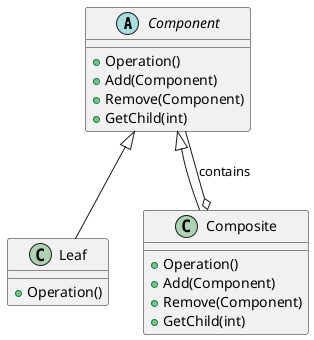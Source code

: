 @startuml
!define RECTANGLE class
!define ABSTRACT abstract
!define DATABASE database
!define ACTOR actor

skinparam class {
    BackgroundColor<<ABSTRACT>> PaleGreen
    BorderColor<<ABSTRACT>> SpringGreen
    BackgroundColor<<RECTANGLE>> White
    BorderColor<<RECTANGLE>> Black
    BackgroundColor<<DATABASE>> MistyRose
    BorderColor<<DATABASE>> Red
    BackgroundColor<<ACTOR>> Wheat
    BorderColor<<ACTOR>> Tan
}

abstract class Component {
    +Operation()
    +Add(Component)
    +Remove(Component)
    +GetChild(int)
}

class Leaf {
    +Operation()
}

class Composite {
    +Operation()
    +Add(Component)
    +Remove(Component)
    +GetChild(int)
}

Component <|-- Leaf
Component <|-- Composite
Composite o-- Component : contains

@enduml

@startuml
!define RECTANGLE class
!define ABSTRACT abstract
!define DATABASE database
!define ACTOR actor

skinparam sequence {
    ParticipantBackgroundColor<<ABSTRACT>> PaleGreen
    ParticipantBorderColor<<ABSTRACT>> SpringGreen
    ParticipantBackgroundColor<<RECTANGLE>> White
    ParticipantBorderColor<<RECTANGLE>> Black
    ParticipantBackgroundColor<<DATABASE>> MistyRose
    ParticipantBorderColor<<DATABASE>> Red
    ParticipantBackgroundColor<<ACTOR>> Wheat
    ParticipantBorderColor<<ACTOR>> Tan
}

participant "Client" as C <<RECTANGLE>>
participant "Component" as Co <<ABSTRACT>>
participant "Leaf" as L <<RECTANGLE>>
participant "Composite" as Com <<RECTANGLE>>

C -> Co: Operation()
activate Co
Co -> L: Operation()
activate L
L --> Co: Operation performed
deactivate L
Co -> Com: Operation()
activate Com
Com -> Co: Operation()
Co --> Com: Operation performed
deactivate Com
Co --> C: Return Result
deactivate Co
@enduml
